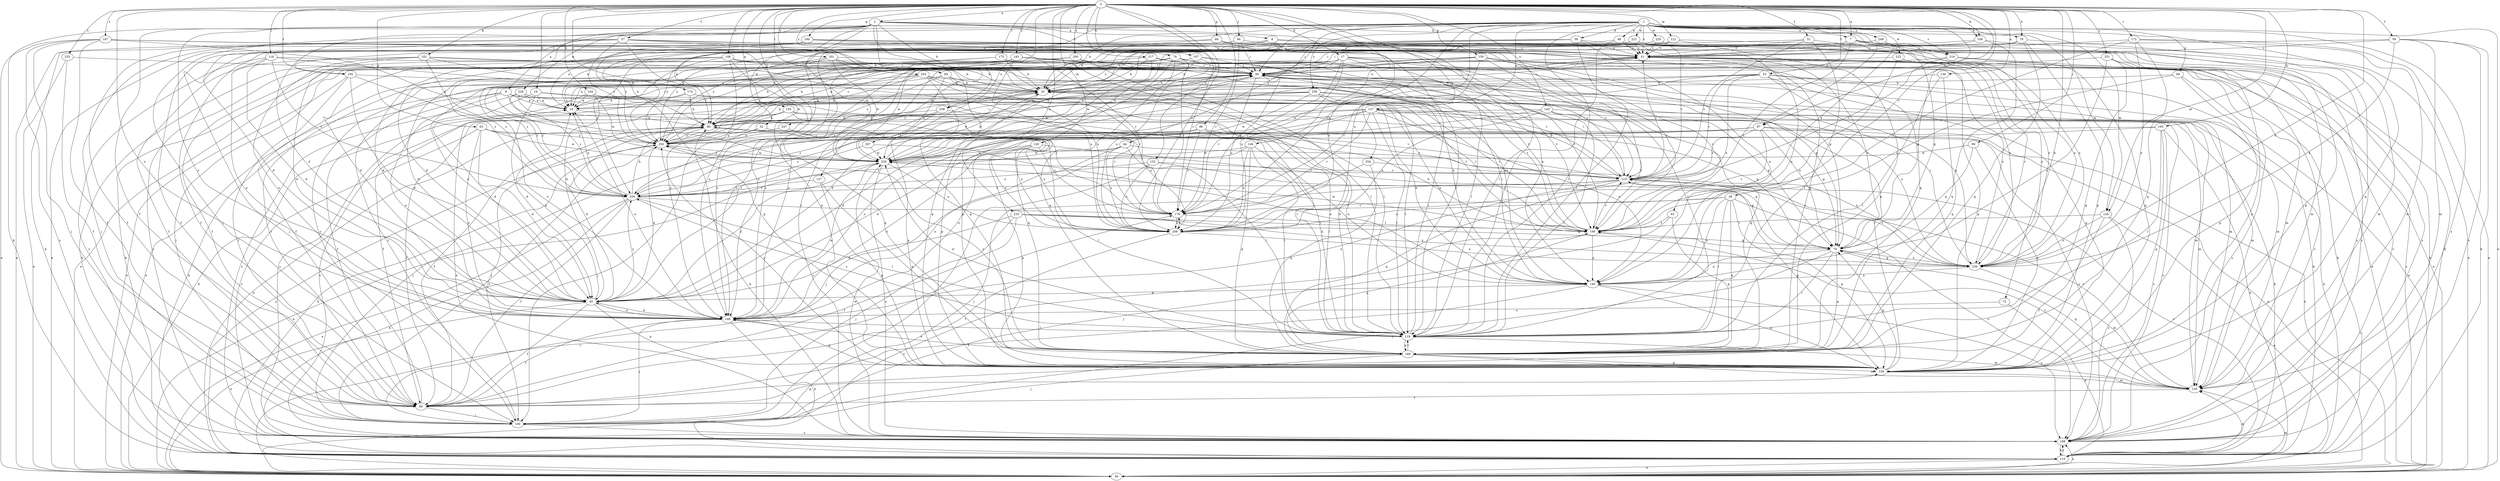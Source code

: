 strict digraph  {
0;
1;
2;
7;
8;
9;
10;
16;
17;
20;
28;
31;
32;
38;
40;
43;
44;
48;
50;
51;
53;
57;
59;
60;
63;
68;
69;
70;
72;
74;
78;
80;
84;
86;
87;
90;
94;
99;
100;
101;
104;
106;
107;
110;
118;
119;
120;
121;
126;
127;
130;
132;
136;
137;
140;
143;
146;
148;
149;
150;
155;
159;
160;
165;
169;
172;
173;
174;
178;
187;
188;
195;
199;
200;
201;
207;
209;
217;
218;
219;
221;
222;
225;
228;
229;
233;
235;
239;
243;
247;
249;
250;
251;
253;
254;
256;
258;
259;
0 -> 2  [label=a];
0 -> 7  [label=a];
0 -> 16  [label=b];
0 -> 17  [label=b];
0 -> 28  [label=c];
0 -> 51  [label=f];
0 -> 53  [label=f];
0 -> 57  [label=f];
0 -> 59  [label=f];
0 -> 63  [label=g];
0 -> 68  [label=g];
0 -> 72  [label=h];
0 -> 74  [label=h];
0 -> 78  [label=h];
0 -> 84  [label=i];
0 -> 86  [label=i];
0 -> 87  [label=i];
0 -> 94  [label=j];
0 -> 99  [label=j];
0 -> 101  [label=k];
0 -> 104  [label=k];
0 -> 106  [label=k];
0 -> 118  [label=l];
0 -> 120  [label=m];
0 -> 121  [label=m];
0 -> 126  [label=m];
0 -> 132  [label=n];
0 -> 136  [label=n];
0 -> 143  [label=o];
0 -> 146  [label=o];
0 -> 148  [label=o];
0 -> 149  [label=o];
0 -> 150  [label=p];
0 -> 155  [label=p];
0 -> 160  [label=q];
0 -> 165  [label=q];
0 -> 172  [label=r];
0 -> 173  [label=r];
0 -> 174  [label=r];
0 -> 187  [label=s];
0 -> 195  [label=t];
0 -> 200  [label=u];
0 -> 201  [label=u];
0 -> 207  [label=u];
0 -> 209  [label=u];
0 -> 217  [label=v];
0 -> 233  [label=x];
0 -> 235  [label=x];
0 -> 239  [label=x];
0 -> 243  [label=y];
0 -> 247  [label=y];
0 -> 251  [label=z];
0 -> 253  [label=z];
0 -> 254  [label=z];
1 -> 7  [label=a];
1 -> 20  [label=b];
1 -> 31  [label=c];
1 -> 32  [label=d];
1 -> 38  [label=d];
1 -> 43  [label=e];
1 -> 44  [label=e];
1 -> 48  [label=e];
1 -> 50  [label=e];
1 -> 60  [label=f];
1 -> 69  [label=g];
1 -> 87  [label=i];
1 -> 90  [label=i];
1 -> 100  [label=j];
1 -> 106  [label=k];
1 -> 119  [label=l];
1 -> 126  [label=m];
1 -> 137  [label=n];
1 -> 159  [label=p];
1 -> 169  [label=q];
1 -> 178  [label=r];
1 -> 188  [label=s];
1 -> 195  [label=t];
1 -> 209  [label=u];
1 -> 218  [label=v];
1 -> 221  [label=w];
1 -> 222  [label=w];
1 -> 225  [label=w];
1 -> 249  [label=y];
1 -> 256  [label=z];
2 -> 8  [label=a];
2 -> 9  [label=a];
2 -> 20  [label=b];
2 -> 40  [label=d];
2 -> 78  [label=h];
2 -> 80  [label=h];
2 -> 107  [label=k];
2 -> 110  [label=k];
2 -> 119  [label=l];
2 -> 126  [label=m];
2 -> 127  [label=m];
2 -> 149  [label=o];
2 -> 228  [label=w];
2 -> 250  [label=y];
2 -> 258  [label=z];
7 -> 130  [label=m];
7 -> 188  [label=s];
7 -> 199  [label=t];
7 -> 218  [label=v];
7 -> 229  [label=w];
7 -> 239  [label=x];
7 -> 250  [label=y];
7 -> 258  [label=z];
7 -> 259  [label=z];
8 -> 31  [label=c];
8 -> 40  [label=d];
8 -> 70  [label=g];
8 -> 119  [label=l];
8 -> 140  [label=n];
8 -> 229  [label=w];
8 -> 250  [label=y];
9 -> 10  [label=a];
9 -> 60  [label=f];
9 -> 110  [label=k];
9 -> 140  [label=n];
9 -> 149  [label=o];
9 -> 169  [label=q];
9 -> 199  [label=t];
10 -> 20  [label=b];
10 -> 80  [label=h];
10 -> 90  [label=i];
16 -> 10  [label=a];
16 -> 40  [label=d];
16 -> 140  [label=n];
16 -> 188  [label=s];
16 -> 239  [label=x];
17 -> 10  [label=a];
17 -> 60  [label=f];
17 -> 80  [label=h];
17 -> 90  [label=i];
17 -> 119  [label=l];
17 -> 178  [label=r];
17 -> 199  [label=t];
17 -> 209  [label=u];
17 -> 219  [label=v];
17 -> 239  [label=x];
20 -> 10  [label=a];
20 -> 31  [label=c];
20 -> 90  [label=i];
20 -> 130  [label=m];
20 -> 159  [label=p];
20 -> 229  [label=w];
28 -> 119  [label=l];
28 -> 140  [label=n];
28 -> 159  [label=p];
28 -> 169  [label=q];
28 -> 178  [label=r];
28 -> 188  [label=s];
28 -> 209  [label=u];
31 -> 90  [label=i];
31 -> 110  [label=k];
31 -> 130  [label=m];
31 -> 149  [label=o];
32 -> 50  [label=e];
32 -> 100  [label=j];
32 -> 250  [label=y];
38 -> 31  [label=c];
38 -> 60  [label=f];
38 -> 90  [label=i];
38 -> 119  [label=l];
38 -> 140  [label=n];
38 -> 159  [label=p];
38 -> 250  [label=y];
40 -> 10  [label=a];
40 -> 50  [label=e];
40 -> 60  [label=f];
40 -> 80  [label=h];
40 -> 90  [label=i];
40 -> 149  [label=o];
40 -> 159  [label=p];
40 -> 259  [label=z];
43 -> 100  [label=j];
43 -> 169  [label=q];
43 -> 199  [label=t];
44 -> 119  [label=l];
44 -> 149  [label=o];
44 -> 209  [label=u];
44 -> 229  [label=w];
44 -> 239  [label=x];
44 -> 259  [label=z];
48 -> 10  [label=a];
48 -> 31  [label=c];
48 -> 110  [label=k];
48 -> 119  [label=l];
50 -> 20  [label=b];
50 -> 31  [label=c];
50 -> 130  [label=m];
50 -> 178  [label=r];
50 -> 188  [label=s];
50 -> 199  [label=t];
51 -> 31  [label=c];
51 -> 60  [label=f];
51 -> 119  [label=l];
51 -> 219  [label=v];
51 -> 239  [label=x];
53 -> 20  [label=b];
53 -> 40  [label=d];
53 -> 50  [label=e];
53 -> 130  [label=m];
53 -> 159  [label=p];
53 -> 209  [label=u];
53 -> 219  [label=v];
53 -> 229  [label=w];
53 -> 239  [label=x];
57 -> 20  [label=b];
57 -> 31  [label=c];
57 -> 40  [label=d];
57 -> 50  [label=e];
57 -> 60  [label=f];
57 -> 80  [label=h];
57 -> 130  [label=m];
57 -> 178  [label=r];
57 -> 250  [label=y];
59 -> 31  [label=c];
59 -> 110  [label=k];
59 -> 130  [label=m];
59 -> 188  [label=s];
59 -> 229  [label=w];
59 -> 239  [label=x];
60 -> 31  [label=c];
60 -> 100  [label=j];
60 -> 159  [label=p];
63 -> 40  [label=d];
63 -> 149  [label=o];
63 -> 178  [label=r];
63 -> 188  [label=s];
63 -> 229  [label=w];
63 -> 250  [label=y];
68 -> 10  [label=a];
68 -> 20  [label=b];
68 -> 31  [label=c];
68 -> 209  [label=u];
69 -> 20  [label=b];
69 -> 159  [label=p];
69 -> 188  [label=s];
69 -> 199  [label=t];
70 -> 31  [label=c];
70 -> 100  [label=j];
70 -> 119  [label=l];
70 -> 140  [label=n];
70 -> 169  [label=q];
70 -> 239  [label=x];
72 -> 110  [label=k];
72 -> 149  [label=o];
74 -> 10  [label=a];
74 -> 50  [label=e];
74 -> 90  [label=i];
74 -> 100  [label=j];
74 -> 159  [label=p];
74 -> 169  [label=q];
74 -> 178  [label=r];
74 -> 199  [label=t];
74 -> 219  [label=v];
78 -> 31  [label=c];
78 -> 159  [label=p];
78 -> 169  [label=q];
78 -> 188  [label=s];
78 -> 229  [label=w];
80 -> 31  [label=c];
80 -> 60  [label=f];
80 -> 100  [label=j];
80 -> 209  [label=u];
80 -> 250  [label=y];
84 -> 20  [label=b];
84 -> 178  [label=r];
84 -> 219  [label=v];
84 -> 229  [label=w];
84 -> 250  [label=y];
84 -> 259  [label=z];
86 -> 100  [label=j];
86 -> 119  [label=l];
86 -> 178  [label=r];
86 -> 219  [label=v];
86 -> 250  [label=y];
87 -> 50  [label=e];
87 -> 70  [label=g];
87 -> 149  [label=o];
87 -> 188  [label=s];
87 -> 199  [label=t];
87 -> 219  [label=v];
87 -> 250  [label=y];
87 -> 259  [label=z];
90 -> 20  [label=b];
90 -> 50  [label=e];
90 -> 110  [label=k];
90 -> 178  [label=r];
90 -> 199  [label=t];
90 -> 209  [label=u];
90 -> 259  [label=z];
94 -> 31  [label=c];
94 -> 40  [label=d];
94 -> 50  [label=e];
94 -> 90  [label=i];
94 -> 178  [label=r];
99 -> 70  [label=g];
99 -> 159  [label=p];
99 -> 229  [label=w];
100 -> 31  [label=c];
100 -> 188  [label=s];
100 -> 250  [label=y];
101 -> 40  [label=d];
101 -> 60  [label=f];
101 -> 80  [label=h];
101 -> 90  [label=i];
101 -> 149  [label=o];
101 -> 209  [label=u];
101 -> 259  [label=z];
104 -> 10  [label=a];
104 -> 40  [label=d];
104 -> 119  [label=l];
104 -> 229  [label=w];
106 -> 20  [label=b];
106 -> 31  [label=c];
106 -> 50  [label=e];
106 -> 169  [label=q];
107 -> 20  [label=b];
107 -> 40  [label=d];
107 -> 90  [label=i];
107 -> 199  [label=t];
107 -> 209  [label=u];
110 -> 50  [label=e];
110 -> 80  [label=h];
110 -> 130  [label=m];
110 -> 188  [label=s];
110 -> 219  [label=v];
110 -> 250  [label=y];
118 -> 40  [label=d];
118 -> 90  [label=i];
118 -> 149  [label=o];
118 -> 159  [label=p];
118 -> 188  [label=s];
118 -> 259  [label=z];
119 -> 20  [label=b];
119 -> 80  [label=h];
119 -> 90  [label=i];
119 -> 130  [label=m];
119 -> 169  [label=q];
119 -> 229  [label=w];
119 -> 259  [label=z];
120 -> 70  [label=g];
120 -> 119  [label=l];
120 -> 149  [label=o];
120 -> 159  [label=p];
120 -> 209  [label=u];
120 -> 229  [label=w];
121 -> 31  [label=c];
121 -> 90  [label=i];
121 -> 149  [label=o];
121 -> 169  [label=q];
121 -> 188  [label=s];
126 -> 50  [label=e];
126 -> 60  [label=f];
126 -> 188  [label=s];
126 -> 199  [label=t];
126 -> 239  [label=x];
127 -> 159  [label=p];
127 -> 169  [label=q];
127 -> 259  [label=z];
130 -> 60  [label=f];
130 -> 70  [label=g];
130 -> 199  [label=t];
130 -> 219  [label=v];
132 -> 70  [label=g];
132 -> 100  [label=j];
132 -> 209  [label=u];
132 -> 219  [label=v];
132 -> 259  [label=z];
136 -> 20  [label=b];
136 -> 119  [label=l];
136 -> 169  [label=q];
137 -> 40  [label=d];
137 -> 80  [label=h];
137 -> 110  [label=k];
137 -> 119  [label=l];
137 -> 130  [label=m];
137 -> 140  [label=n];
137 -> 149  [label=o];
137 -> 178  [label=r];
137 -> 188  [label=s];
137 -> 259  [label=z];
140 -> 40  [label=d];
140 -> 60  [label=f];
140 -> 90  [label=i];
140 -> 159  [label=p];
140 -> 188  [label=s];
143 -> 70  [label=g];
143 -> 80  [label=h];
143 -> 110  [label=k];
143 -> 119  [label=l];
143 -> 199  [label=t];
143 -> 209  [label=u];
143 -> 229  [label=w];
146 -> 100  [label=j];
146 -> 119  [label=l];
146 -> 140  [label=n];
146 -> 169  [label=q];
146 -> 209  [label=u];
146 -> 229  [label=w];
148 -> 20  [label=b];
148 -> 40  [label=d];
148 -> 60  [label=f];
148 -> 90  [label=i];
148 -> 110  [label=k];
148 -> 140  [label=n];
148 -> 149  [label=o];
148 -> 188  [label=s];
148 -> 229  [label=w];
149 -> 10  [label=a];
149 -> 40  [label=d];
149 -> 60  [label=f];
149 -> 100  [label=j];
149 -> 110  [label=k];
149 -> 119  [label=l];
149 -> 159  [label=p];
149 -> 229  [label=w];
150 -> 50  [label=e];
150 -> 60  [label=f];
150 -> 70  [label=g];
150 -> 90  [label=i];
150 -> 149  [label=o];
150 -> 159  [label=p];
150 -> 178  [label=r];
150 -> 219  [label=v];
155 -> 60  [label=f];
155 -> 70  [label=g];
155 -> 80  [label=h];
155 -> 188  [label=s];
155 -> 209  [label=u];
155 -> 219  [label=v];
159 -> 70  [label=g];
159 -> 90  [label=i];
159 -> 130  [label=m];
159 -> 250  [label=y];
160 -> 31  [label=c];
160 -> 40  [label=d];
160 -> 70  [label=g];
160 -> 100  [label=j];
160 -> 110  [label=k];
160 -> 178  [label=r];
160 -> 239  [label=x];
160 -> 250  [label=y];
165 -> 40  [label=d];
165 -> 110  [label=k];
165 -> 119  [label=l];
165 -> 159  [label=p];
165 -> 188  [label=s];
165 -> 250  [label=y];
169 -> 31  [label=c];
169 -> 100  [label=j];
169 -> 119  [label=l];
169 -> 130  [label=m];
169 -> 149  [label=o];
169 -> 159  [label=p];
169 -> 250  [label=y];
172 -> 31  [label=c];
172 -> 50  [label=e];
172 -> 130  [label=m];
172 -> 169  [label=q];
172 -> 199  [label=t];
172 -> 239  [label=x];
173 -> 20  [label=b];
173 -> 80  [label=h];
173 -> 90  [label=i];
173 -> 119  [label=l];
173 -> 250  [label=y];
174 -> 10  [label=a];
174 -> 60  [label=f];
174 -> 80  [label=h];
174 -> 130  [label=m];
174 -> 199  [label=t];
178 -> 199  [label=t];
178 -> 209  [label=u];
187 -> 31  [label=c];
187 -> 50  [label=e];
187 -> 60  [label=f];
187 -> 100  [label=j];
187 -> 159  [label=p];
187 -> 188  [label=s];
187 -> 199  [label=t];
187 -> 250  [label=y];
188 -> 10  [label=a];
188 -> 80  [label=h];
188 -> 110  [label=k];
188 -> 229  [label=w];
195 -> 20  [label=b];
195 -> 40  [label=d];
195 -> 50  [label=e];
195 -> 60  [label=f];
195 -> 149  [label=o];
199 -> 70  [label=g];
199 -> 80  [label=h];
199 -> 140  [label=n];
199 -> 169  [label=q];
199 -> 219  [label=v];
199 -> 229  [label=w];
200 -> 90  [label=i];
200 -> 110  [label=k];
200 -> 149  [label=o];
200 -> 199  [label=t];
201 -> 20  [label=b];
201 -> 40  [label=d];
201 -> 90  [label=i];
201 -> 159  [label=p];
201 -> 229  [label=w];
201 -> 259  [label=z];
207 -> 140  [label=n];
207 -> 229  [label=w];
207 -> 259  [label=z];
209 -> 60  [label=f];
209 -> 178  [label=r];
209 -> 239  [label=x];
217 -> 20  [label=b];
217 -> 50  [label=e];
217 -> 80  [label=h];
217 -> 90  [label=i];
217 -> 119  [label=l];
217 -> 229  [label=w];
218 -> 90  [label=i];
218 -> 159  [label=p];
218 -> 188  [label=s];
218 -> 219  [label=v];
219 -> 20  [label=b];
219 -> 31  [label=c];
219 -> 90  [label=i];
219 -> 100  [label=j];
219 -> 149  [label=o];
219 -> 159  [label=p];
219 -> 169  [label=q];
219 -> 259  [label=z];
221 -> 20  [label=b];
221 -> 31  [label=c];
221 -> 90  [label=i];
221 -> 100  [label=j];
221 -> 140  [label=n];
221 -> 159  [label=p];
221 -> 239  [label=x];
222 -> 90  [label=i];
222 -> 140  [label=n];
222 -> 239  [label=x];
225 -> 31  [label=c];
225 -> 149  [label=o];
225 -> 219  [label=v];
228 -> 10  [label=a];
228 -> 169  [label=q];
228 -> 178  [label=r];
228 -> 188  [label=s];
228 -> 259  [label=z];
229 -> 20  [label=b];
229 -> 40  [label=d];
229 -> 50  [label=e];
229 -> 188  [label=s];
229 -> 209  [label=u];
229 -> 219  [label=v];
229 -> 250  [label=y];
233 -> 40  [label=d];
233 -> 60  [label=f];
233 -> 70  [label=g];
233 -> 100  [label=j];
233 -> 199  [label=t];
233 -> 239  [label=x];
235 -> 50  [label=e];
235 -> 60  [label=f];
235 -> 90  [label=i];
239 -> 31  [label=c];
239 -> 70  [label=g];
239 -> 90  [label=i];
239 -> 130  [label=m];
239 -> 140  [label=n];
239 -> 219  [label=v];
243 -> 90  [label=i];
243 -> 119  [label=l];
243 -> 140  [label=n];
243 -> 149  [label=o];
243 -> 209  [label=u];
243 -> 229  [label=w];
243 -> 250  [label=y];
243 -> 259  [label=z];
247 -> 209  [label=u];
247 -> 250  [label=y];
249 -> 31  [label=c];
249 -> 70  [label=g];
250 -> 20  [label=b];
250 -> 40  [label=d];
250 -> 90  [label=i];
250 -> 110  [label=k];
250 -> 229  [label=w];
251 -> 90  [label=i];
251 -> 110  [label=k];
251 -> 140  [label=n];
251 -> 169  [label=q];
251 -> 188  [label=s];
253 -> 10  [label=a];
253 -> 20  [label=b];
253 -> 80  [label=h];
253 -> 119  [label=l];
253 -> 130  [label=m];
253 -> 169  [label=q];
253 -> 259  [label=z];
254 -> 169  [label=q];
254 -> 178  [label=r];
254 -> 219  [label=v];
256 -> 10  [label=a];
256 -> 70  [label=g];
256 -> 80  [label=h];
256 -> 119  [label=l];
256 -> 169  [label=q];
256 -> 199  [label=t];
256 -> 229  [label=w];
256 -> 250  [label=y];
258 -> 80  [label=h];
258 -> 159  [label=p];
258 -> 178  [label=r];
258 -> 188  [label=s];
259 -> 10  [label=a];
259 -> 50  [label=e];
259 -> 60  [label=f];
259 -> 80  [label=h];
259 -> 90  [label=i];
259 -> 110  [label=k];
259 -> 119  [label=l];
259 -> 178  [label=r];
}
